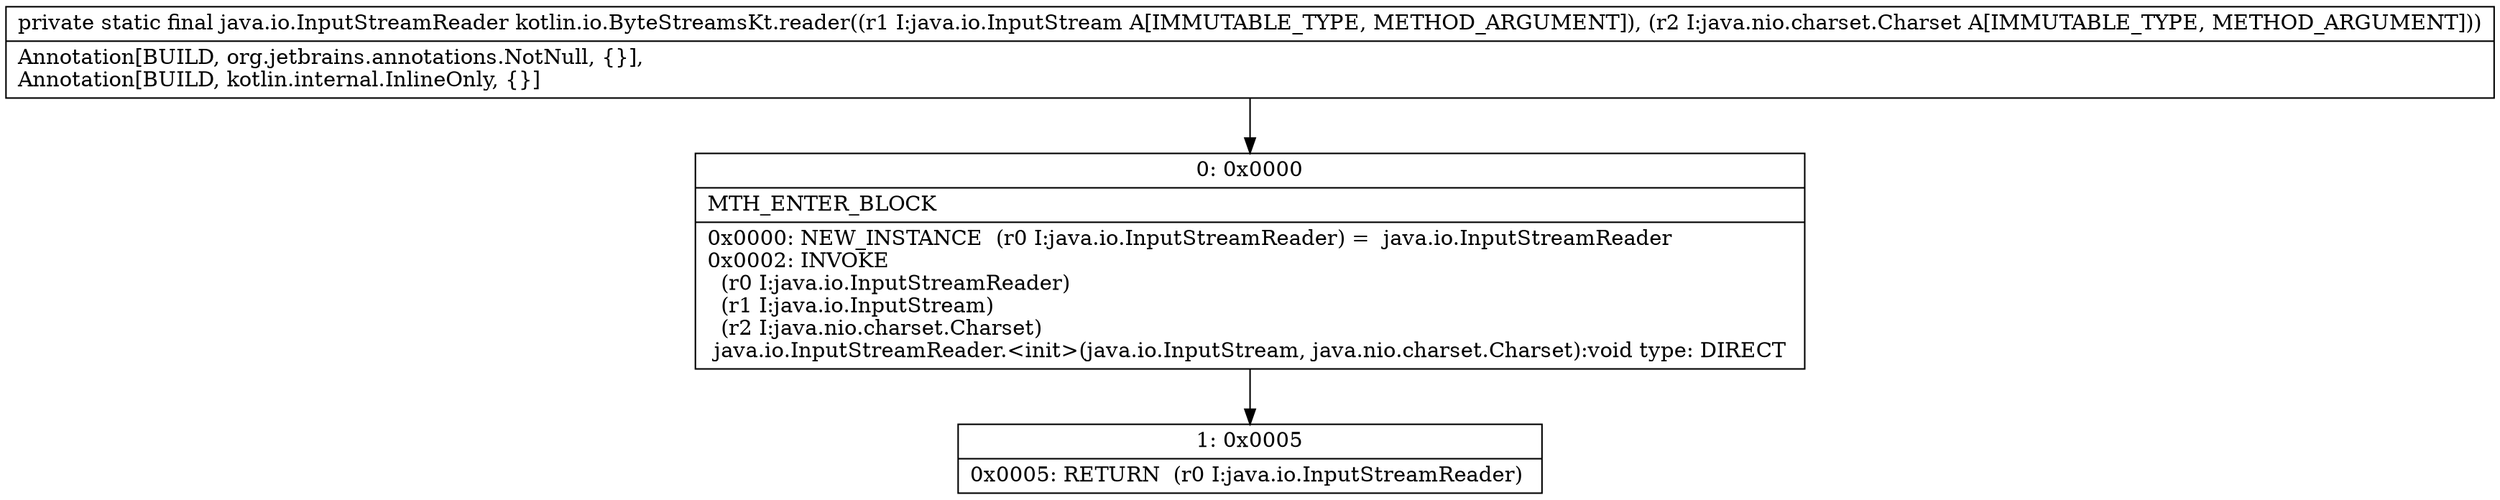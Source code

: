 digraph "CFG forkotlin.io.ByteStreamsKt.reader(Ljava\/io\/InputStream;Ljava\/nio\/charset\/Charset;)Ljava\/io\/InputStreamReader;" {
Node_0 [shape=record,label="{0\:\ 0x0000|MTH_ENTER_BLOCK\l|0x0000: NEW_INSTANCE  (r0 I:java.io.InputStreamReader) =  java.io.InputStreamReader \l0x0002: INVOKE  \l  (r0 I:java.io.InputStreamReader)\l  (r1 I:java.io.InputStream)\l  (r2 I:java.nio.charset.Charset)\l java.io.InputStreamReader.\<init\>(java.io.InputStream, java.nio.charset.Charset):void type: DIRECT \l}"];
Node_1 [shape=record,label="{1\:\ 0x0005|0x0005: RETURN  (r0 I:java.io.InputStreamReader) \l}"];
MethodNode[shape=record,label="{private static final java.io.InputStreamReader kotlin.io.ByteStreamsKt.reader((r1 I:java.io.InputStream A[IMMUTABLE_TYPE, METHOD_ARGUMENT]), (r2 I:java.nio.charset.Charset A[IMMUTABLE_TYPE, METHOD_ARGUMENT]))  | Annotation[BUILD, org.jetbrains.annotations.NotNull, \{\}], \lAnnotation[BUILD, kotlin.internal.InlineOnly, \{\}]\l}"];
MethodNode -> Node_0;
Node_0 -> Node_1;
}

